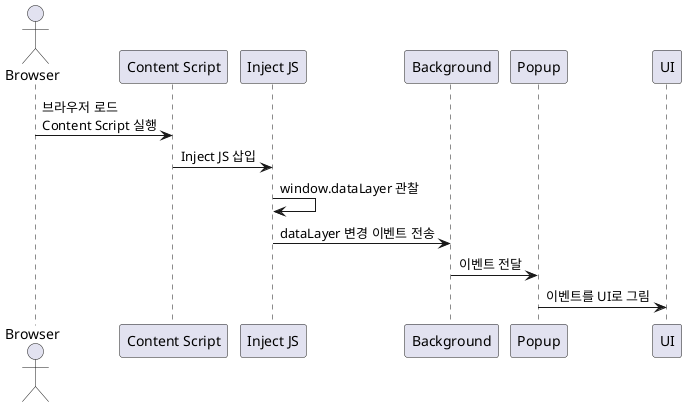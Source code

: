@startuml
actor Browser
participant "Content Script" as Content
participant "Inject JS" as Inject
participant "Background" as Bg
participant "Popup" as Popup
participant "UI" as UI

Browser -> Content : 브라우저 로드\nContent Script 실행
Content -> Inject : Inject JS 삽입
Inject -> Inject : window.dataLayer 관찰
Inject -> Bg : dataLayer 변경 이벤트 전송
Bg -> Popup : 이벤트 전달
Popup -> UI : 이벤트를 UI로 그림
@enduml